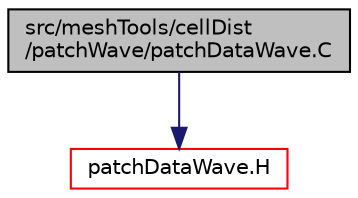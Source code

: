 digraph "src/meshTools/cellDist/patchWave/patchDataWave.C"
{
  bgcolor="transparent";
  edge [fontname="Helvetica",fontsize="10",labelfontname="Helvetica",labelfontsize="10"];
  node [fontname="Helvetica",fontsize="10",shape=record];
  Node0 [label="src/meshTools/cellDist\l/patchWave/patchDataWave.C",height=0.2,width=0.4,color="black", fillcolor="grey75", style="filled", fontcolor="black"];
  Node0 -> Node1 [color="midnightblue",fontsize="10",style="solid",fontname="Helvetica"];
  Node1 [label="patchDataWave.H",height=0.2,width=0.4,color="red",URL="$a08126.html"];
}
